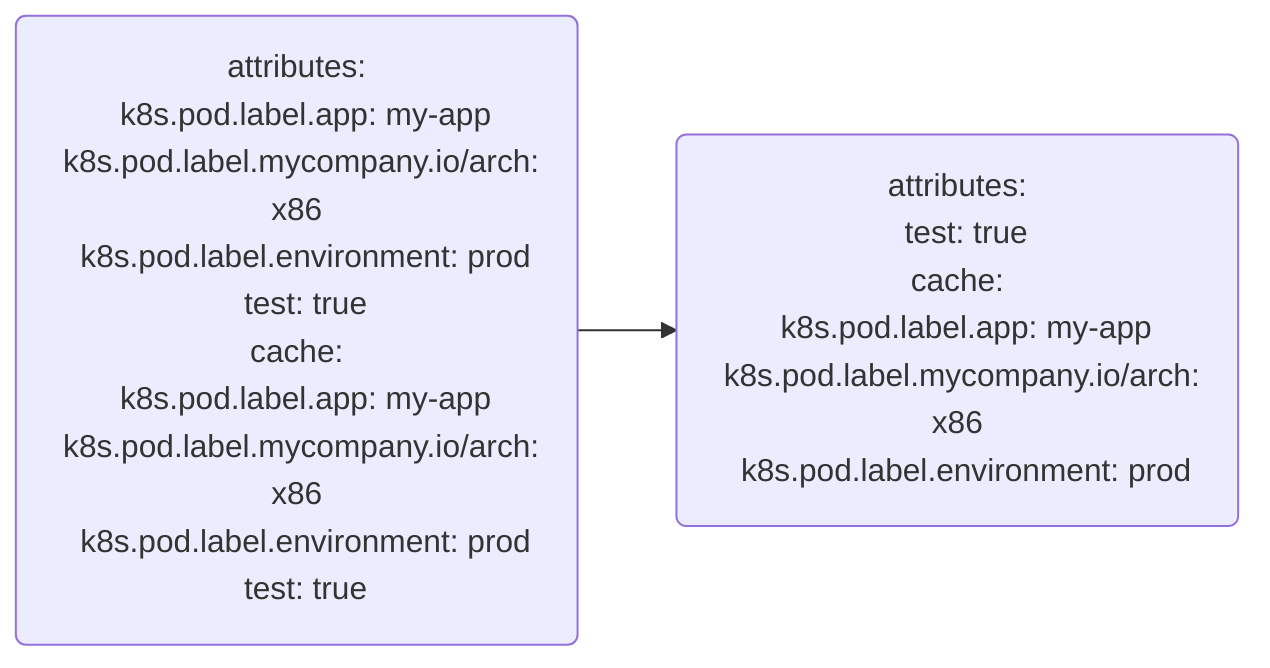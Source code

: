 flowchart LR
    log4(attributes:
&nbsp;&nbsp;k8s.pod.label.app: my-app
&nbsp;&nbsp;k8s.pod.label.mycompany.io/arch: x86
&nbsp;&nbsp;k8s.pod.label.environment: prod
&nbsp;&nbsp;test: true
cache:
&nbsp;&nbsp;k8s.pod.label.app: my-app
&nbsp;&nbsp;k8s.pod.label.mycompany.io/arch: x86
&nbsp;&nbsp;k8s.pod.label.environment: prod
&nbsp;&nbsp;test: true
    )
    log5(attributes:
&nbsp;&nbsp;test: true
cache:
&nbsp;&nbsp;k8s.pod.label.app: my-app
&nbsp;&nbsp;k8s.pod.label.mycompany.io/arch: x86
&nbsp;&nbsp;k8s.pod.label.environment: prod
    )
    log4 --> log5